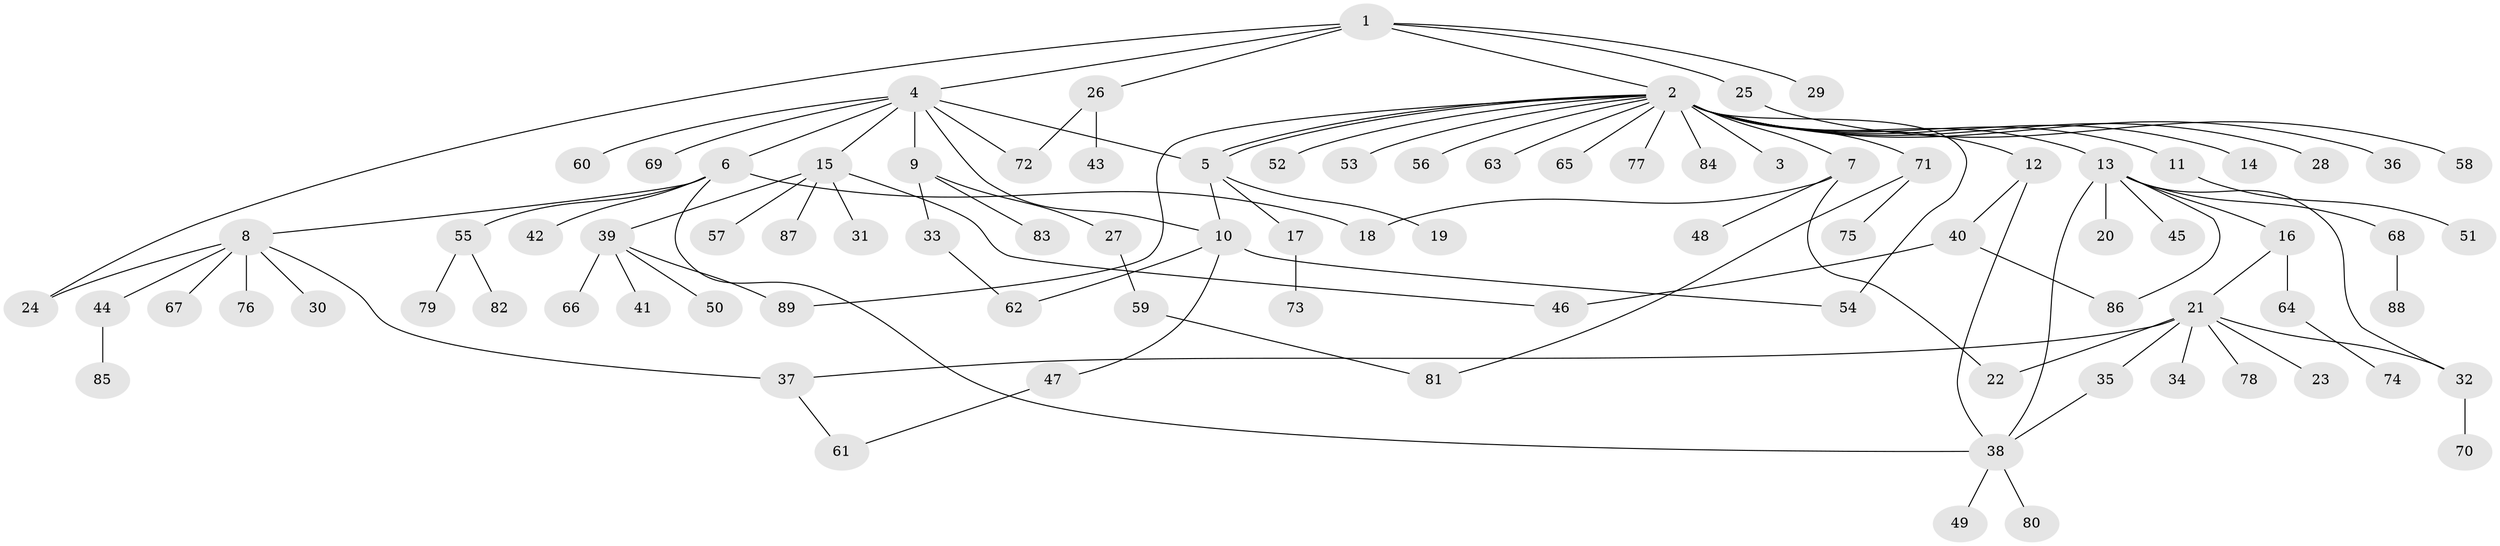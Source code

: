 // Generated by graph-tools (version 1.1) at 2025/14/03/09/25 04:14:24]
// undirected, 89 vertices, 107 edges
graph export_dot {
graph [start="1"]
  node [color=gray90,style=filled];
  1;
  2;
  3;
  4;
  5;
  6;
  7;
  8;
  9;
  10;
  11;
  12;
  13;
  14;
  15;
  16;
  17;
  18;
  19;
  20;
  21;
  22;
  23;
  24;
  25;
  26;
  27;
  28;
  29;
  30;
  31;
  32;
  33;
  34;
  35;
  36;
  37;
  38;
  39;
  40;
  41;
  42;
  43;
  44;
  45;
  46;
  47;
  48;
  49;
  50;
  51;
  52;
  53;
  54;
  55;
  56;
  57;
  58;
  59;
  60;
  61;
  62;
  63;
  64;
  65;
  66;
  67;
  68;
  69;
  70;
  71;
  72;
  73;
  74;
  75;
  76;
  77;
  78;
  79;
  80;
  81;
  82;
  83;
  84;
  85;
  86;
  87;
  88;
  89;
  1 -- 2;
  1 -- 4;
  1 -- 24;
  1 -- 25;
  1 -- 26;
  1 -- 29;
  2 -- 3;
  2 -- 5;
  2 -- 5;
  2 -- 7;
  2 -- 11;
  2 -- 12;
  2 -- 13;
  2 -- 14;
  2 -- 28;
  2 -- 36;
  2 -- 52;
  2 -- 53;
  2 -- 54;
  2 -- 56;
  2 -- 63;
  2 -- 65;
  2 -- 71;
  2 -- 77;
  2 -- 84;
  2 -- 89;
  4 -- 5;
  4 -- 6;
  4 -- 9;
  4 -- 10;
  4 -- 15;
  4 -- 60;
  4 -- 69;
  4 -- 72;
  5 -- 10;
  5 -- 17;
  5 -- 19;
  6 -- 8;
  6 -- 18;
  6 -- 38;
  6 -- 42;
  6 -- 55;
  7 -- 18;
  7 -- 22;
  7 -- 48;
  8 -- 24;
  8 -- 30;
  8 -- 37;
  8 -- 44;
  8 -- 67;
  8 -- 76;
  9 -- 27;
  9 -- 33;
  9 -- 83;
  10 -- 47;
  10 -- 54;
  10 -- 62;
  11 -- 51;
  12 -- 38;
  12 -- 40;
  13 -- 16;
  13 -- 20;
  13 -- 32;
  13 -- 38;
  13 -- 45;
  13 -- 68;
  13 -- 86;
  15 -- 31;
  15 -- 39;
  15 -- 46;
  15 -- 57;
  15 -- 87;
  16 -- 21;
  16 -- 64;
  17 -- 73;
  21 -- 22;
  21 -- 23;
  21 -- 32;
  21 -- 34;
  21 -- 35;
  21 -- 37;
  21 -- 78;
  25 -- 58;
  26 -- 43;
  26 -- 72;
  27 -- 59;
  32 -- 70;
  33 -- 62;
  35 -- 38;
  37 -- 61;
  38 -- 49;
  38 -- 80;
  39 -- 41;
  39 -- 50;
  39 -- 66;
  39 -- 89;
  40 -- 46;
  40 -- 86;
  44 -- 85;
  47 -- 61;
  55 -- 79;
  55 -- 82;
  59 -- 81;
  64 -- 74;
  68 -- 88;
  71 -- 75;
  71 -- 81;
}
